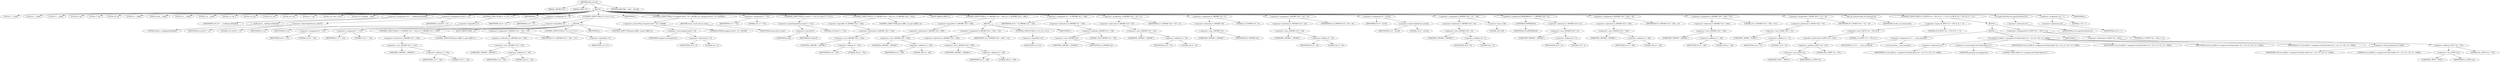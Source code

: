 digraph tftp_connect {  
"1000118" [label = "(METHOD,tftp_connect)" ]
"1000119" [label = "(PARAM,_QWORD *a1)" ]
"1000120" [label = "(PARAM,_BYTE *a2)" ]
"1000121" [label = "(BLOCK,,)" ]
"1000122" [label = "(LOCAL,v3: __int64)" ]
"1000123" [label = "(LOCAL,v4: __int64)" ]
"1000124" [label = "(LOCAL,v5: __int64)" ]
"1000125" [label = "(LOCAL,v6: int)" ]
"1000126" [label = "(LOCAL,v7: int)" ]
"1000127" [label = "(LOCAL,v8: int)" ]
"1000128" [label = "(LOCAL,v9: __int64)" ]
"1000129" [label = "(LOCAL,result: __int64)" ]
"1000130" [label = "(LOCAL,v11: __int64)" ]
"1000131" [label = "(LOCAL,v12: __int64)" ]
"1000132" [label = "(LOCAL,v13: int *)" ]
"1000133" [label = "(LOCAL,v14: int)" ]
"1000134" [label = "(LOCAL,v15: int)" ]
"1000135" [label = "(LOCAL,v16: int)" ]
"1000136" [label = "(LOCAL,v17: int)" ]
"1000137" [label = "(LOCAL,v18: char [ 136 ])" ]
"1000138" [label = "(LOCAL,v19: unsigned __int64)" ]
"1000139" [label = "(<operator>.assignment,v19 = __readfsqword(0x28u))" ]
"1000140" [label = "(IDENTIFIER,v19,v19 = __readfsqword(0x28u))" ]
"1000141" [label = "(__readfsqword,__readfsqword(0x28u))" ]
"1000142" [label = "(LITERAL,0x28u,__readfsqword(0x28u))" ]
"1000143" [label = "(<operator>.assignment,a1[167] = v3)" ]
"1000144" [label = "(<operator>.indirectIndexAccess,a1[167])" ]
"1000145" [label = "(IDENTIFIER,a1,a1[167] = v3)" ]
"1000146" [label = "(LITERAL,167,a1[167] = v3)" ]
"1000147" [label = "(IDENTIFIER,v3,a1[167] = v3)" ]
"1000148" [label = "(CONTROL_STRUCTURE,if ( !v3 ),if ( !v3 ))" ]
"1000149" [label = "(<operator>.logicalNot,!v3)" ]
"1000150" [label = "(IDENTIFIER,v3,!v3)" ]
"1000151" [label = "(IDENTIFIER,L,)" ]
"1000152" [label = "(<operator>.assignment,v4 = v3)" ]
"1000153" [label = "(IDENTIFIER,v4,v4 = v3)" ]
"1000154" [label = "(IDENTIFIER,v3,v4 = v3)" ]
"1000155" [label = "(CONTROL_STRUCTURE,if ( !v5 ),if ( !v5 ))" ]
"1000156" [label = "(<operator>.logicalNot,!v5)" ]
"1000157" [label = "(IDENTIFIER,v5,!v5)" ]
"1000158" [label = "(BLOCK,,)" ]
"1000159" [label = "(<operator>.assignment,v6 = 512)" ]
"1000160" [label = "(IDENTIFIER,v6,v6 = 512)" ]
"1000161" [label = "(LITERAL,512,v6 = 512)" ]
"1000162" [label = "(<operator>.assignment,v7 = 512)" ]
"1000163" [label = "(IDENTIFIER,v7,v7 = 512)" ]
"1000164" [label = "(LITERAL,512,v7 = 512)" ]
"1000165" [label = "(CONTROL_STRUCTURE,if ( *(_QWORD *)(v3 + 352) ),if ( *(_QWORD *)(v3 + 352) ))" ]
"1000166" [label = "(<operator>.indirection,*(_QWORD *)(v3 + 352))" ]
"1000167" [label = "(<operator>.cast,(_QWORD *)(v3 + 352))" ]
"1000168" [label = "(UNKNOWN,_QWORD *,_QWORD *)" ]
"1000169" [label = "(<operator>.addition,v3 + 352)" ]
"1000170" [label = "(IDENTIFIER,v3,v3 + 352)" ]
"1000171" [label = "(LITERAL,352,v3 + 352)" ]
"1000172" [label = "(CONTROL_STRUCTURE,goto LABEL_4;,goto LABEL_4;)" ]
"1000173" [label = "(JUMP_TARGET,LABEL_14)" ]
"1000174" [label = "(<operator>.assignment,*(_QWORD *)(v4 + 352) = v11)" ]
"1000175" [label = "(<operator>.indirection,*(_QWORD *)(v4 + 352))" ]
"1000176" [label = "(<operator>.cast,(_QWORD *)(v4 + 352))" ]
"1000177" [label = "(UNKNOWN,_QWORD *,_QWORD *)" ]
"1000178" [label = "(<operator>.addition,v4 + 352)" ]
"1000179" [label = "(IDENTIFIER,v4,v4 + 352)" ]
"1000180" [label = "(LITERAL,352,v4 + 352)" ]
"1000181" [label = "(IDENTIFIER,v11,*(_QWORD *)(v4 + 352) = v11)" ]
"1000182" [label = "(CONTROL_STRUCTURE,if ( !v11 ),if ( !v11 ))" ]
"1000183" [label = "(<operator>.logicalNot,!v11)" ]
"1000184" [label = "(IDENTIFIER,v11,!v11)" ]
"1000185" [label = "(IDENTIFIER,L,)" ]
"1000186" [label = "(CONTROL_STRUCTURE,goto LABEL_4;,goto LABEL_4;)" ]
"1000187" [label = "(IDENTIFIER,L,)" ]
"1000188" [label = "(CONTROL_STRUCTURE,if ( (unsigned int)(v5 - 8) > 0xFFB0 ),if ( (unsigned int)(v5 - 8) > 0xFFB0 ))" ]
"1000189" [label = "(<operator>.greaterThan,(unsigned int)(v5 - 8) > 0xFFB0)" ]
"1000190" [label = "(<operator>.cast,(unsigned int)(v5 - 8))" ]
"1000191" [label = "(UNKNOWN,unsigned int,unsigned int)" ]
"1000192" [label = "(<operator>.subtraction,v5 - 8)" ]
"1000193" [label = "(IDENTIFIER,v5,v5 - 8)" ]
"1000194" [label = "(LITERAL,8,v5 - 8)" ]
"1000195" [label = "(LITERAL,0xFFB0,(unsigned int)(v5 - 8) > 0xFFB0)" ]
"1000196" [label = "(RETURN,return result;,return result;)" ]
"1000197" [label = "(IDENTIFIER,result,return result;)" ]
"1000198" [label = "(<operator>.assignment,v7 = 512)" ]
"1000199" [label = "(IDENTIFIER,v7,v7 = 512)" ]
"1000200" [label = "(LITERAL,512,v7 = 512)" ]
"1000201" [label = "(CONTROL_STRUCTURE,if ( (int)v5 >= 512 ),if ( (int)v5 >= 512 ))" ]
"1000202" [label = "(<operator>.greaterEqualsThan,(int)v5 >= 512)" ]
"1000203" [label = "(<operator>.cast,(int)v5)" ]
"1000204" [label = "(UNKNOWN,int,int)" ]
"1000205" [label = "(IDENTIFIER,v5,(int)v5)" ]
"1000206" [label = "(LITERAL,512,(int)v5 >= 512)" ]
"1000207" [label = "(CONTROL_STRUCTURE,if ( !*(_QWORD *)(v4 + 352) ),if ( !*(_QWORD *)(v4 + 352) ))" ]
"1000208" [label = "(<operator>.logicalNot,!*(_QWORD *)(v4 + 352))" ]
"1000209" [label = "(<operator>.indirection,*(_QWORD *)(v4 + 352))" ]
"1000210" [label = "(<operator>.cast,(_QWORD *)(v4 + 352))" ]
"1000211" [label = "(UNKNOWN,_QWORD *,_QWORD *)" ]
"1000212" [label = "(<operator>.addition,v4 + 352)" ]
"1000213" [label = "(IDENTIFIER,v4,v4 + 352)" ]
"1000214" [label = "(LITERAL,352,v4 + 352)" ]
"1000215" [label = "(CONTROL_STRUCTURE,goto LABEL_14;,goto LABEL_14;)" ]
"1000216" [label = "(JUMP_TARGET,LABEL_4)" ]
"1000217" [label = "(CONTROL_STRUCTURE,if ( !*(_QWORD *)(v4 + 360) ),if ( !*(_QWORD *)(v4 + 360) ))" ]
"1000218" [label = "(<operator>.logicalNot,!*(_QWORD *)(v4 + 360))" ]
"1000219" [label = "(<operator>.indirection,*(_QWORD *)(v4 + 360))" ]
"1000220" [label = "(<operator>.cast,(_QWORD *)(v4 + 360))" ]
"1000221" [label = "(UNKNOWN,_QWORD *,_QWORD *)" ]
"1000222" [label = "(<operator>.addition,v4 + 360)" ]
"1000223" [label = "(IDENTIFIER,v4,v4 + 360)" ]
"1000224" [label = "(LITERAL,360,v4 + 360)" ]
"1000225" [label = "(BLOCK,,)" ]
"1000226" [label = "(<operator>.assignment,*(_QWORD *)(v4 + 360) = v12)" ]
"1000227" [label = "(<operator>.indirection,*(_QWORD *)(v4 + 360))" ]
"1000228" [label = "(<operator>.cast,(_QWORD *)(v4 + 360))" ]
"1000229" [label = "(UNKNOWN,_QWORD *,_QWORD *)" ]
"1000230" [label = "(<operator>.addition,v4 + 360)" ]
"1000231" [label = "(IDENTIFIER,v4,v4 + 360)" ]
"1000232" [label = "(LITERAL,360,v4 + 360)" ]
"1000233" [label = "(IDENTIFIER,v12,*(_QWORD *)(v4 + 360) = v12)" ]
"1000234" [label = "(CONTROL_STRUCTURE,if ( !v12 ),if ( !v12 ))" ]
"1000235" [label = "(<operator>.logicalNot,!v12)" ]
"1000236" [label = "(IDENTIFIER,v12,!v12)" ]
"1000237" [label = "(IDENTIFIER,L,)" ]
"1000238" [label = "(<operator>.assignment,v8 = *((_DWORD *)a1 + 156))" ]
"1000239" [label = "(IDENTIFIER,v8,v8 = *((_DWORD *)a1 + 156))" ]
"1000240" [label = "(<operator>.indirection,*((_DWORD *)a1 + 156))" ]
"1000241" [label = "(<operator>.addition,(_DWORD *)a1 + 156)" ]
"1000242" [label = "(<operator>.cast,(_DWORD *)a1)" ]
"1000243" [label = "(UNKNOWN,_DWORD *,_DWORD *)" ]
"1000244" [label = "(IDENTIFIER,a1,(_DWORD *)a1)" ]
"1000245" [label = "(LITERAL,156,(_DWORD *)a1 + 156)" ]
"1000246" [label = "(<operator>.assignment,*(_QWORD *)(v4 + 16) = a1)" ]
"1000247" [label = "(<operator>.indirection,*(_QWORD *)(v4 + 16))" ]
"1000248" [label = "(<operator>.cast,(_QWORD *)(v4 + 16))" ]
"1000249" [label = "(UNKNOWN,_QWORD *,_QWORD *)" ]
"1000250" [label = "(<operator>.addition,v4 + 16)" ]
"1000251" [label = "(IDENTIFIER,v4,v4 + 16)" ]
"1000252" [label = "(LITERAL,16,v4 + 16)" ]
"1000253" [label = "(IDENTIFIER,a1,*(_QWORD *)(v4 + 16) = a1)" ]
"1000254" [label = "(<operator>.assignment,*(_DWORD *)v4 = 0)" ]
"1000255" [label = "(<operator>.indirection,*(_DWORD *)v4)" ]
"1000256" [label = "(<operator>.cast,(_DWORD *)v4)" ]
"1000257" [label = "(UNKNOWN,_DWORD *,_DWORD *)" ]
"1000258" [label = "(IDENTIFIER,v4,(_DWORD *)v4)" ]
"1000259" [label = "(LITERAL,0,*(_DWORD *)v4 = 0)" ]
"1000260" [label = "(<operator>.assignment,*(_DWORD *)(v4 + 24) = v8)" ]
"1000261" [label = "(<operator>.indirection,*(_DWORD *)(v4 + 24))" ]
"1000262" [label = "(<operator>.cast,(_DWORD *)(v4 + 24))" ]
"1000263" [label = "(UNKNOWN,_DWORD *,_DWORD *)" ]
"1000264" [label = "(<operator>.addition,v4 + 24)" ]
"1000265" [label = "(IDENTIFIER,v4,v4 + 24)" ]
"1000266" [label = "(LITERAL,24,v4 + 24)" ]
"1000267" [label = "(IDENTIFIER,v8,*(_DWORD *)(v4 + 24) = v8)" ]
"1000268" [label = "(<operator>.assignment,v9 = a1[14])" ]
"1000269" [label = "(IDENTIFIER,v9,v9 = a1[14])" ]
"1000270" [label = "(<operator>.indirectIndexAccess,a1[14])" ]
"1000271" [label = "(IDENTIFIER,a1,v9 = a1[14])" ]
"1000272" [label = "(LITERAL,14,v9 = a1[14])" ]
"1000273" [label = "(<operator>.assignment,*(_DWORD *)(v4 + 8) = -100)" ]
"1000274" [label = "(<operator>.indirection,*(_DWORD *)(v4 + 8))" ]
"1000275" [label = "(<operator>.cast,(_DWORD *)(v4 + 8))" ]
"1000276" [label = "(UNKNOWN,_DWORD *,_DWORD *)" ]
"1000277" [label = "(<operator>.addition,v4 + 8)" ]
"1000278" [label = "(IDENTIFIER,v4,v4 + 8)" ]
"1000279" [label = "(LITERAL,8,v4 + 8)" ]
"1000280" [label = "(<operator>.minus,-100)" ]
"1000281" [label = "(LITERAL,100,-100)" ]
"1000282" [label = "(<operator>.assignment,LODWORD(v9) = *(_DWORD *)(v9 + 4))" ]
"1000283" [label = "(LODWORD,LODWORD(v9))" ]
"1000284" [label = "(IDENTIFIER,v9,LODWORD(v9))" ]
"1000285" [label = "(<operator>.indirection,*(_DWORD *)(v9 + 4))" ]
"1000286" [label = "(<operator>.cast,(_DWORD *)(v9 + 4))" ]
"1000287" [label = "(UNKNOWN,_DWORD *,_DWORD *)" ]
"1000288" [label = "(<operator>.addition,v9 + 4)" ]
"1000289" [label = "(IDENTIFIER,v9,v9 + 4)" ]
"1000290" [label = "(LITERAL,4,v9 + 4)" ]
"1000291" [label = "(<operator>.assignment,*(_DWORD *)(v4 + 344) = v6)" ]
"1000292" [label = "(<operator>.indirection,*(_DWORD *)(v4 + 344))" ]
"1000293" [label = "(<operator>.cast,(_DWORD *)(v4 + 344))" ]
"1000294" [label = "(UNKNOWN,_DWORD *,_DWORD *)" ]
"1000295" [label = "(<operator>.addition,v4 + 344)" ]
"1000296" [label = "(IDENTIFIER,v4,v4 + 344)" ]
"1000297" [label = "(LITERAL,344,v4 + 344)" ]
"1000298" [label = "(IDENTIFIER,v6,*(_DWORD *)(v4 + 344) = v6)" ]
"1000299" [label = "(<operator>.assignment,*(_DWORD *)(v4 + 340) = 512)" ]
"1000300" [label = "(<operator>.indirection,*(_DWORD *)(v4 + 340))" ]
"1000301" [label = "(<operator>.cast,(_DWORD *)(v4 + 340))" ]
"1000302" [label = "(UNKNOWN,_DWORD *,_DWORD *)" ]
"1000303" [label = "(<operator>.addition,v4 + 340)" ]
"1000304" [label = "(IDENTIFIER,v4,v4 + 340)" ]
"1000305" [label = "(LITERAL,340,v4 + 340)" ]
"1000306" [label = "(LITERAL,512,*(_DWORD *)(v4 + 340) = 512)" ]
"1000307" [label = "(<operator>.assignment,*(_WORD *)(v4 + 72) = v9)" ]
"1000308" [label = "(<operator>.indirection,*(_WORD *)(v4 + 72))" ]
"1000309" [label = "(<operator>.cast,(_WORD *)(v4 + 72))" ]
"1000310" [label = "(UNKNOWN,_WORD *,_WORD *)" ]
"1000311" [label = "(<operator>.addition,v4 + 72)" ]
"1000312" [label = "(IDENTIFIER,v4,v4 + 72)" ]
"1000313" [label = "(LITERAL,72,v4 + 72)" ]
"1000314" [label = "(IDENTIFIER,v9,*(_WORD *)(v4 + 72) = v9)" ]
"1000315" [label = "(tftp_set_timeouts,tftp_set_timeouts(v4))" ]
"1000316" [label = "(IDENTIFIER,v4,tftp_set_timeouts(v4))" ]
"1000317" [label = "(CONTROL_STRUCTURE,if ( (*((_BYTE *)a1 + 951) & 2) == 0 ),if ( (*((_BYTE *)a1 + 951) & 2) == 0 ))" ]
"1000318" [label = "(<operator>.equals,(*((_BYTE *)a1 + 951) & 2) == 0)" ]
"1000319" [label = "(<operator>.and,*((_BYTE *)a1 + 951) & 2)" ]
"1000320" [label = "(<operator>.indirection,*((_BYTE *)a1 + 951))" ]
"1000321" [label = "(<operator>.addition,(_BYTE *)a1 + 951)" ]
"1000322" [label = "(<operator>.cast,(_BYTE *)a1)" ]
"1000323" [label = "(UNKNOWN,_BYTE *,_BYTE *)" ]
"1000324" [label = "(IDENTIFIER,a1,(_BYTE *)a1)" ]
"1000325" [label = "(LITERAL,951,(_BYTE *)a1 + 951)" ]
"1000326" [label = "(LITERAL,2,*((_BYTE *)a1 + 951) & 2)" ]
"1000327" [label = "(LITERAL,0,(*((_BYTE *)a1 + 951) & 2) == 0)" ]
"1000328" [label = "(BLOCK,,)" ]
"1000329" [label = "(BLOCK,,)" ]
"1000330" [label = "(<operator>.assignment,v13 = __errno_location())" ]
"1000331" [label = "(IDENTIFIER,v13,v13 = __errno_location())" ]
"1000332" [label = "(__errno_location,__errno_location())" ]
"1000333" [label = "(Curl_failf,Curl_failf(*a1, (unsigned int)\"bind() failed; %s\", v14, v15, v16, v17, v18[0]))" ]
"1000334" [label = "(<operator>.indirection,*a1)" ]
"1000335" [label = "(IDENTIFIER,a1,Curl_failf(*a1, (unsigned int)\"bind() failed; %s\", v14, v15, v16, v17, v18[0]))" ]
"1000336" [label = "(<operator>.cast,(unsigned int)\"bind() failed; %s\")" ]
"1000337" [label = "(UNKNOWN,unsigned int,unsigned int)" ]
"1000338" [label = "(LITERAL,\"bind() failed; %s\",(unsigned int)\"bind() failed; %s\")" ]
"1000339" [label = "(IDENTIFIER,v14,Curl_failf(*a1, (unsigned int)\"bind() failed; %s\", v14, v15, v16, v17, v18[0]))" ]
"1000340" [label = "(IDENTIFIER,v15,Curl_failf(*a1, (unsigned int)\"bind() failed; %s\", v14, v15, v16, v17, v18[0]))" ]
"1000341" [label = "(IDENTIFIER,v16,Curl_failf(*a1, (unsigned int)\"bind() failed; %s\", v14, v15, v16, v17, v18[0]))" ]
"1000342" [label = "(IDENTIFIER,v17,Curl_failf(*a1, (unsigned int)\"bind() failed; %s\", v14, v15, v16, v17, v18[0]))" ]
"1000343" [label = "(<operator>.indirectIndexAccess,v18[0])" ]
"1000344" [label = "(IDENTIFIER,v18,Curl_failf(*a1, (unsigned int)\"bind() failed; %s\", v14, v15, v16, v17, v18[0]))" ]
"1000345" [label = "(LITERAL,0,Curl_failf(*a1, (unsigned int)\"bind() failed; %s\", v14, v15, v16, v17, v18[0]))" ]
"1000346" [label = "(IDENTIFIER,L,)" ]
"1000347" [label = "(<operators>.assignmentOr,*((_BYTE *)a1 + 951) |= 2u)" ]
"1000348" [label = "(<operator>.indirection,*((_BYTE *)a1 + 951))" ]
"1000349" [label = "(<operator>.addition,(_BYTE *)a1 + 951)" ]
"1000350" [label = "(<operator>.cast,(_BYTE *)a1)" ]
"1000351" [label = "(UNKNOWN,_BYTE *,_BYTE *)" ]
"1000352" [label = "(IDENTIFIER,a1,(_BYTE *)a1)" ]
"1000353" [label = "(LITERAL,951,(_BYTE *)a1 + 951)" ]
"1000354" [label = "(LITERAL,2u,*((_BYTE *)a1 + 951) |= 2u)" ]
"1000355" [label = "(Curl_pgrsStartNow,Curl_pgrsStartNow(*a1))" ]
"1000356" [label = "(<operator>.indirection,*a1)" ]
"1000357" [label = "(IDENTIFIER,a1,Curl_pgrsStartNow(*a1))" ]
"1000358" [label = "(<operator>.assignment,*a2 = 1)" ]
"1000359" [label = "(<operator>.indirection,*a2)" ]
"1000360" [label = "(IDENTIFIER,a2,*a2 = 1)" ]
"1000361" [label = "(LITERAL,1,*a2 = 1)" ]
"1000362" [label = "(IDENTIFIER,L,)" ]
"1000363" [label = "(METHOD_RETURN,__int64 __fastcall)" ]
  "1000118" -> "1000119" 
  "1000118" -> "1000120" 
  "1000118" -> "1000121" 
  "1000118" -> "1000363" 
  "1000121" -> "1000122" 
  "1000121" -> "1000123" 
  "1000121" -> "1000124" 
  "1000121" -> "1000125" 
  "1000121" -> "1000126" 
  "1000121" -> "1000127" 
  "1000121" -> "1000128" 
  "1000121" -> "1000129" 
  "1000121" -> "1000130" 
  "1000121" -> "1000131" 
  "1000121" -> "1000132" 
  "1000121" -> "1000133" 
  "1000121" -> "1000134" 
  "1000121" -> "1000135" 
  "1000121" -> "1000136" 
  "1000121" -> "1000137" 
  "1000121" -> "1000138" 
  "1000121" -> "1000139" 
  "1000121" -> "1000143" 
  "1000121" -> "1000148" 
  "1000121" -> "1000151" 
  "1000121" -> "1000152" 
  "1000121" -> "1000155" 
  "1000121" -> "1000187" 
  "1000121" -> "1000188" 
  "1000121" -> "1000198" 
  "1000121" -> "1000201" 
  "1000121" -> "1000207" 
  "1000121" -> "1000216" 
  "1000121" -> "1000217" 
  "1000121" -> "1000238" 
  "1000121" -> "1000246" 
  "1000121" -> "1000254" 
  "1000121" -> "1000260" 
  "1000121" -> "1000268" 
  "1000121" -> "1000273" 
  "1000121" -> "1000282" 
  "1000121" -> "1000291" 
  "1000121" -> "1000299" 
  "1000121" -> "1000307" 
  "1000121" -> "1000315" 
  "1000121" -> "1000317" 
  "1000121" -> "1000355" 
  "1000121" -> "1000358" 
  "1000121" -> "1000362" 
  "1000139" -> "1000140" 
  "1000139" -> "1000141" 
  "1000141" -> "1000142" 
  "1000143" -> "1000144" 
  "1000143" -> "1000147" 
  "1000144" -> "1000145" 
  "1000144" -> "1000146" 
  "1000148" -> "1000149" 
  "1000149" -> "1000150" 
  "1000152" -> "1000153" 
  "1000152" -> "1000154" 
  "1000155" -> "1000156" 
  "1000155" -> "1000158" 
  "1000156" -> "1000157" 
  "1000158" -> "1000159" 
  "1000158" -> "1000162" 
  "1000158" -> "1000165" 
  "1000158" -> "1000173" 
  "1000158" -> "1000174" 
  "1000158" -> "1000182" 
  "1000158" -> "1000185" 
  "1000158" -> "1000186" 
  "1000159" -> "1000160" 
  "1000159" -> "1000161" 
  "1000162" -> "1000163" 
  "1000162" -> "1000164" 
  "1000165" -> "1000166" 
  "1000165" -> "1000172" 
  "1000166" -> "1000167" 
  "1000167" -> "1000168" 
  "1000167" -> "1000169" 
  "1000169" -> "1000170" 
  "1000169" -> "1000171" 
  "1000174" -> "1000175" 
  "1000174" -> "1000181" 
  "1000175" -> "1000176" 
  "1000176" -> "1000177" 
  "1000176" -> "1000178" 
  "1000178" -> "1000179" 
  "1000178" -> "1000180" 
  "1000182" -> "1000183" 
  "1000183" -> "1000184" 
  "1000188" -> "1000189" 
  "1000188" -> "1000196" 
  "1000189" -> "1000190" 
  "1000189" -> "1000195" 
  "1000190" -> "1000191" 
  "1000190" -> "1000192" 
  "1000192" -> "1000193" 
  "1000192" -> "1000194" 
  "1000196" -> "1000197" 
  "1000198" -> "1000199" 
  "1000198" -> "1000200" 
  "1000201" -> "1000202" 
  "1000202" -> "1000203" 
  "1000202" -> "1000206" 
  "1000203" -> "1000204" 
  "1000203" -> "1000205" 
  "1000207" -> "1000208" 
  "1000207" -> "1000215" 
  "1000208" -> "1000209" 
  "1000209" -> "1000210" 
  "1000210" -> "1000211" 
  "1000210" -> "1000212" 
  "1000212" -> "1000213" 
  "1000212" -> "1000214" 
  "1000217" -> "1000218" 
  "1000217" -> "1000225" 
  "1000218" -> "1000219" 
  "1000219" -> "1000220" 
  "1000220" -> "1000221" 
  "1000220" -> "1000222" 
  "1000222" -> "1000223" 
  "1000222" -> "1000224" 
  "1000225" -> "1000226" 
  "1000225" -> "1000234" 
  "1000225" -> "1000237" 
  "1000226" -> "1000227" 
  "1000226" -> "1000233" 
  "1000227" -> "1000228" 
  "1000228" -> "1000229" 
  "1000228" -> "1000230" 
  "1000230" -> "1000231" 
  "1000230" -> "1000232" 
  "1000234" -> "1000235" 
  "1000235" -> "1000236" 
  "1000238" -> "1000239" 
  "1000238" -> "1000240" 
  "1000240" -> "1000241" 
  "1000241" -> "1000242" 
  "1000241" -> "1000245" 
  "1000242" -> "1000243" 
  "1000242" -> "1000244" 
  "1000246" -> "1000247" 
  "1000246" -> "1000253" 
  "1000247" -> "1000248" 
  "1000248" -> "1000249" 
  "1000248" -> "1000250" 
  "1000250" -> "1000251" 
  "1000250" -> "1000252" 
  "1000254" -> "1000255" 
  "1000254" -> "1000259" 
  "1000255" -> "1000256" 
  "1000256" -> "1000257" 
  "1000256" -> "1000258" 
  "1000260" -> "1000261" 
  "1000260" -> "1000267" 
  "1000261" -> "1000262" 
  "1000262" -> "1000263" 
  "1000262" -> "1000264" 
  "1000264" -> "1000265" 
  "1000264" -> "1000266" 
  "1000268" -> "1000269" 
  "1000268" -> "1000270" 
  "1000270" -> "1000271" 
  "1000270" -> "1000272" 
  "1000273" -> "1000274" 
  "1000273" -> "1000280" 
  "1000274" -> "1000275" 
  "1000275" -> "1000276" 
  "1000275" -> "1000277" 
  "1000277" -> "1000278" 
  "1000277" -> "1000279" 
  "1000280" -> "1000281" 
  "1000282" -> "1000283" 
  "1000282" -> "1000285" 
  "1000283" -> "1000284" 
  "1000285" -> "1000286" 
  "1000286" -> "1000287" 
  "1000286" -> "1000288" 
  "1000288" -> "1000289" 
  "1000288" -> "1000290" 
  "1000291" -> "1000292" 
  "1000291" -> "1000298" 
  "1000292" -> "1000293" 
  "1000293" -> "1000294" 
  "1000293" -> "1000295" 
  "1000295" -> "1000296" 
  "1000295" -> "1000297" 
  "1000299" -> "1000300" 
  "1000299" -> "1000306" 
  "1000300" -> "1000301" 
  "1000301" -> "1000302" 
  "1000301" -> "1000303" 
  "1000303" -> "1000304" 
  "1000303" -> "1000305" 
  "1000307" -> "1000308" 
  "1000307" -> "1000314" 
  "1000308" -> "1000309" 
  "1000309" -> "1000310" 
  "1000309" -> "1000311" 
  "1000311" -> "1000312" 
  "1000311" -> "1000313" 
  "1000315" -> "1000316" 
  "1000317" -> "1000318" 
  "1000317" -> "1000328" 
  "1000318" -> "1000319" 
  "1000318" -> "1000327" 
  "1000319" -> "1000320" 
  "1000319" -> "1000326" 
  "1000320" -> "1000321" 
  "1000321" -> "1000322" 
  "1000321" -> "1000325" 
  "1000322" -> "1000323" 
  "1000322" -> "1000324" 
  "1000328" -> "1000329" 
  "1000328" -> "1000347" 
  "1000329" -> "1000330" 
  "1000329" -> "1000333" 
  "1000329" -> "1000346" 
  "1000330" -> "1000331" 
  "1000330" -> "1000332" 
  "1000333" -> "1000334" 
  "1000333" -> "1000336" 
  "1000333" -> "1000339" 
  "1000333" -> "1000340" 
  "1000333" -> "1000341" 
  "1000333" -> "1000342" 
  "1000333" -> "1000343" 
  "1000334" -> "1000335" 
  "1000336" -> "1000337" 
  "1000336" -> "1000338" 
  "1000343" -> "1000344" 
  "1000343" -> "1000345" 
  "1000347" -> "1000348" 
  "1000347" -> "1000354" 
  "1000348" -> "1000349" 
  "1000349" -> "1000350" 
  "1000349" -> "1000353" 
  "1000350" -> "1000351" 
  "1000350" -> "1000352" 
  "1000355" -> "1000356" 
  "1000356" -> "1000357" 
  "1000358" -> "1000359" 
  "1000358" -> "1000361" 
  "1000359" -> "1000360" 
}
